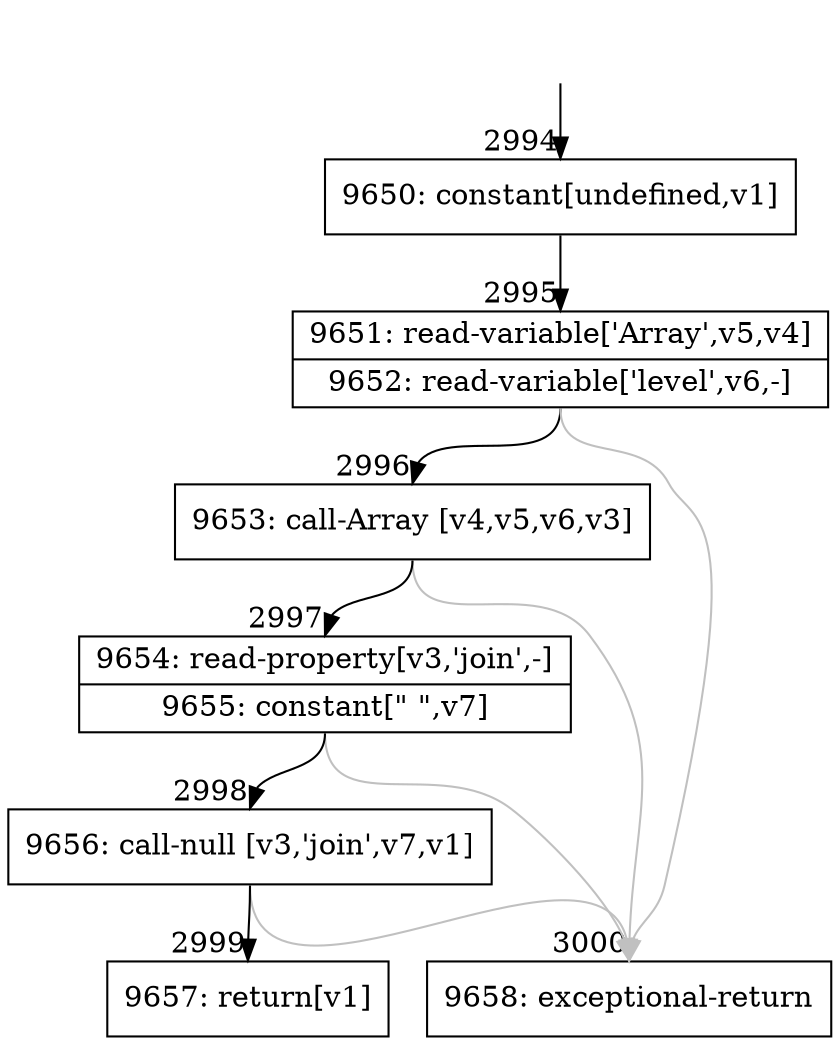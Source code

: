 digraph {
rankdir="TD"
BB_entry266[shape=none,label=""];
BB_entry266 -> BB2994 [tailport=s, headport=n, headlabel="    2994"]
BB2994 [shape=record label="{9650: constant[undefined,v1]}" ] 
BB2994 -> BB2995 [tailport=s, headport=n, headlabel="      2995"]
BB2995 [shape=record label="{9651: read-variable['Array',v5,v4]|9652: read-variable['level',v6,-]}" ] 
BB2995 -> BB2996 [tailport=s, headport=n, headlabel="      2996"]
BB2995 -> BB3000 [tailport=s, headport=n, color=gray, headlabel="      3000"]
BB2996 [shape=record label="{9653: call-Array [v4,v5,v6,v3]}" ] 
BB2996 -> BB2997 [tailport=s, headport=n, headlabel="      2997"]
BB2996 -> BB3000 [tailport=s, headport=n, color=gray]
BB2997 [shape=record label="{9654: read-property[v3,'join',-]|9655: constant[\"  \",v7]}" ] 
BB2997 -> BB2998 [tailport=s, headport=n, headlabel="      2998"]
BB2997 -> BB3000 [tailport=s, headport=n, color=gray]
BB2998 [shape=record label="{9656: call-null [v3,'join',v7,v1]}" ] 
BB2998 -> BB2999 [tailport=s, headport=n, headlabel="      2999"]
BB2998 -> BB3000 [tailport=s, headport=n, color=gray]
BB2999 [shape=record label="{9657: return[v1]}" ] 
BB3000 [shape=record label="{9658: exceptional-return}" ] 
//#$~ 3492
}
